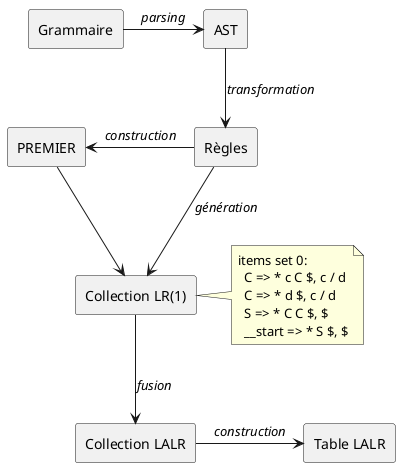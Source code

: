@startuml

rectangle "Grammaire" as grammar
rectangle "AST" as ast
rectangle "Règles" as rules
rectangle "PREMIER" as first
rectangle "Collection LR(1)" as lr1
rectangle "Collection LALR" as lalr
rectangle "Table LALR" as table

grammar -> ast : <i>parsing</i>
ast --> rules : <i>transformation</i>
first <- rules : <i>construction</i>
rules --> lr1 : <i>génération</i>
first --> lr1
lr1 --> lalr : <i>fusion</i>
lalr -> table : <i>construction</i>

note right of lr1
  items set 0:
    C => * c C $, c / d
    C => * d $, c / d
    S => * C C $, $
    __start => * S $, $
end note

@enduml

